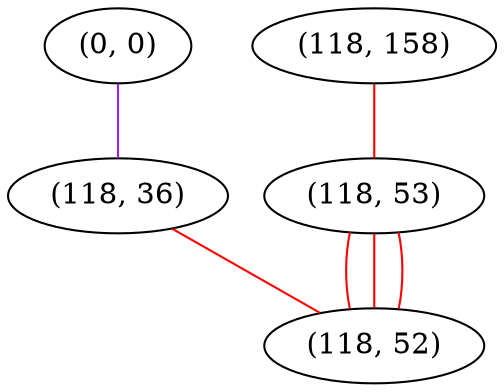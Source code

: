 graph "" {
"(0, 0)";
"(118, 36)";
"(118, 158)";
"(118, 53)";
"(118, 52)";
"(0, 0)" -- "(118, 36)"  [color=purple, key=0, weight=4];
"(118, 36)" -- "(118, 52)"  [color=red, key=0, weight=1];
"(118, 158)" -- "(118, 53)"  [color=red, key=0, weight=1];
"(118, 53)" -- "(118, 52)"  [color=red, key=0, weight=1];
"(118, 53)" -- "(118, 52)"  [color=red, key=1, weight=1];
"(118, 53)" -- "(118, 52)"  [color=red, key=2, weight=1];
}
